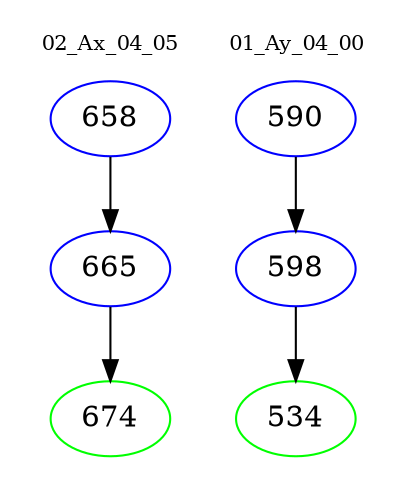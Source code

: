 digraph{
subgraph cluster_0 {
color = white
label = "02_Ax_04_05";
fontsize=10;
T0_658 [label="658", color="blue"]
T0_658 -> T0_665 [color="black"]
T0_665 [label="665", color="blue"]
T0_665 -> T0_674 [color="black"]
T0_674 [label="674", color="green"]
}
subgraph cluster_1 {
color = white
label = "01_Ay_04_00";
fontsize=10;
T1_590 [label="590", color="blue"]
T1_590 -> T1_598 [color="black"]
T1_598 [label="598", color="blue"]
T1_598 -> T1_534 [color="black"]
T1_534 [label="534", color="green"]
}
}
